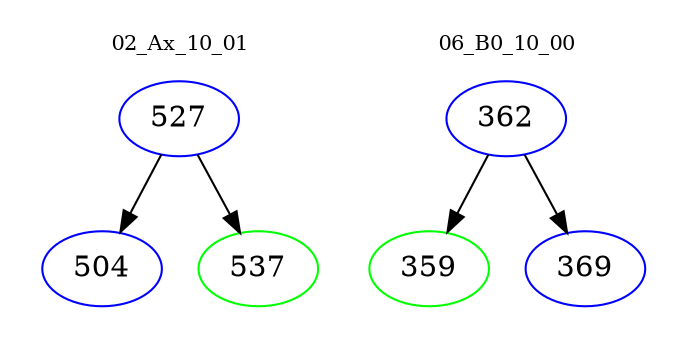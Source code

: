 digraph{
subgraph cluster_0 {
color = white
label = "02_Ax_10_01";
fontsize=10;
T0_527 [label="527", color="blue"]
T0_527 -> T0_504 [color="black"]
T0_504 [label="504", color="blue"]
T0_527 -> T0_537 [color="black"]
T0_537 [label="537", color="green"]
}
subgraph cluster_1 {
color = white
label = "06_B0_10_00";
fontsize=10;
T1_362 [label="362", color="blue"]
T1_362 -> T1_359 [color="black"]
T1_359 [label="359", color="green"]
T1_362 -> T1_369 [color="black"]
T1_369 [label="369", color="blue"]
}
}
